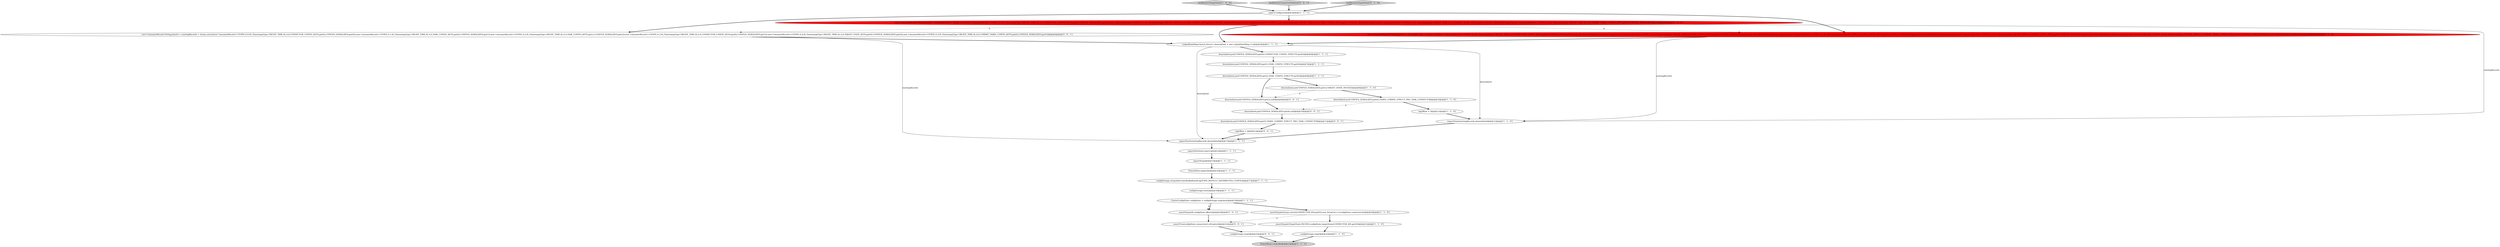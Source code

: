 digraph {
26 [style = filled, label = "deserialized.put(CONFIGS_SERIALIZED.get(4),null)@@@10@@@['0', '0', '1']", fillcolor = white, shape = ellipse image = "AAA0AAABBB3BBB"];
0 [style = filled, label = "configStorage.setupAndCreateKafkaBasedLog(TOPIC,DEFAULT_DISTRIBUTED_CONFIG)@@@17@@@['1', '1', '1']", fillcolor = white, shape = ellipse image = "AAA0AAABBB1BBB"];
31 [style = filled, label = "List<ConsumerRecord<String,byte((>> existingRecords = Arrays.asList(new ConsumerRecord<>(TOPIC,0,0,0L,TimestampType.CREATE_TIME,0L,0,0,CONNECTOR_CONFIG_KEYS.get(0),CONFIGS_SERIALIZED.get(0)),new ConsumerRecord<>(TOPIC,0,1,0L,TimestampType.CREATE_TIME,0L,0,0,TASK_CONFIG_KEYS.get(0),CONFIGS_SERIALIZED.get(1)),new ConsumerRecord<>(TOPIC,0,2,0L,TimestampType.CREATE_TIME,0L,0,0,TASK_CONFIG_KEYS.get(1),CONFIGS_SERIALIZED.get(2)),new ConsumerRecord<>(TOPIC,0,3,0L,TimestampType.CREATE_TIME,0L,0,0,CONNECTOR_CONFIG_KEYS.get(0),CONFIGS_SERIALIZED.get(3)),new ConsumerRecord<>(TOPIC,0,4,0L,TimestampType.CREATE_TIME,0L,0,0,TARGET_STATE_KEYS.get(0),CONFIGS_SERIALIZED.get(4)),new ConsumerRecord<>(TOPIC,0,5,0L,TimestampType.CREATE_TIME,0L,0,0,COMMIT_TASKS_CONFIG_KEYS.get(0),CONFIGS_SERIALIZED.get(5)))@@@4@@@['0', '0', '1']", fillcolor = white, shape = ellipse image = "AAA0AAABBB3BBB"];
18 [style = filled, label = "testRestoreTargetState['1', '0', '0']", fillcolor = lightgray, shape = diamond image = "AAA0AAABBB1BBB"];
7 [style = filled, label = "deserialized.put(CONFIGS_SERIALIZED.get(4),TASKS_COMMIT_STRUCT_TWO_TASK_CONNECTOR)@@@10@@@['1', '1', '0']", fillcolor = white, shape = ellipse image = "AAA0AAABBB1BBB"];
4 [style = filled, label = "deserialized.put(CONFIGS_SERIALIZED.get(0),CONNECTOR_CONFIG_STRUCTS.get(0))@@@6@@@['1', '1', '1']", fillcolor = white, shape = ellipse image = "AAA0AAABBB1BBB"];
1 [style = filled, label = "expectPartitionCount(1)@@@14@@@['1', '1', '1']", fillcolor = white, shape = ellipse image = "AAA0AAABBB1BBB"];
27 [style = filled, label = "deserialized.put(CONFIGS_SERIALIZED.get(5),TASKS_COMMIT_STRUCT_TWO_TASK_CONNECTOR)@@@11@@@['0', '0', '1']", fillcolor = white, shape = ellipse image = "AAA0AAABBB3BBB"];
32 [style = filled, label = "testRestoreConnectorDeletion['0', '0', '1']", fillcolor = lightgray, shape = diamond image = "AAA0AAABBB3BBB"];
3 [style = filled, label = "deserialized.put(CONFIGS_SERIALIZED.get(3),TARGET_STATE_PAUSED)@@@9@@@['1', '1', '0']", fillcolor = white, shape = ellipse image = "AAA0AAABBB1BBB"];
16 [style = filled, label = "assertEquals(TargetState.PAUSED,configState.targetState(CONNECTOR_IDS.get(0)))@@@21@@@['1', '1', '0']", fillcolor = white, shape = ellipse image = "AAA0AAABBB1BBB"];
24 [style = filled, label = "configStorage.stop()@@@22@@@['0', '0', '1']", fillcolor = white, shape = ellipse image = "AAA0AAABBB3BBB"];
5 [style = filled, label = "configStorage.stop()@@@22@@@['1', '1', '0']", fillcolor = white, shape = ellipse image = "AAA0AAABBB1BBB"];
14 [style = filled, label = "deserialized.put(CONFIGS_SERIALIZED.get(2),TASK_CONFIG_STRUCTS.get(0))@@@8@@@['1', '1', '1']", fillcolor = white, shape = ellipse image = "AAA0AAABBB1BBB"];
19 [style = filled, label = "expectConfigure()@@@3@@@['1', '1', '1']", fillcolor = white, shape = ellipse image = "AAA0AAABBB1BBB"];
23 [style = filled, label = "testRestoreTargetState['0', '1', '0']", fillcolor = lightgray, shape = diamond image = "AAA0AAABBB2BBB"];
17 [style = filled, label = "PowerMock.verifyAll()@@@23@@@['1', '1', '1']", fillcolor = lightgray, shape = ellipse image = "AAA0AAABBB1BBB"];
9 [style = filled, label = "ClusterConfigState configState = configStorage.snapshot()@@@19@@@['1', '1', '1']", fillcolor = white, shape = ellipse image = "AAA0AAABBB1BBB"];
21 [style = filled, label = "expectStop()@@@15@@@['1', '1', '1']", fillcolor = white, shape = ellipse image = "AAA0AAABBB1BBB"];
10 [style = filled, label = "List<ConsumerRecord<String,byte((>> existingRecords = Arrays.asList(new ConsumerRecord<>(TOPIC,0,0,0L,TimestampType.CREATE_TIME,0L,0,0,CONNECTOR_CONFIG_KEYS.get(0),CONFIGS_SERIALIZED.get(0)),new ConsumerRecord<>(TOPIC,0,1,0L,TimestampType.CREATE_TIME,0L,0,0,TASK_CONFIG_KEYS.get(0),CONFIGS_SERIALIZED.get(1)),new ConsumerRecord<>(TOPIC,0,2,0L,TimestampType.CREATE_TIME,0L,0,0,TASK_CONFIG_KEYS.get(1),CONFIGS_SERIALIZED.get(2)),new ConsumerRecord<>(TOPIC,0,3,0L,TimestampType.CREATE_TIME,0L,0,0,TARGET_STATE_KEYS.get(0),CONFIGS_SERIALIZED.get(3)),new ConsumerRecord<>(TOPIC,0,4,0L,TimestampType.CREATE_TIME,0L,0,0,COMMIT_TASKS_CONFIG_KEYS.get(0),CONFIGS_SERIALIZED.get(4)))@@@4@@@['1', '0', '0']", fillcolor = red, shape = ellipse image = "AAA1AAABBB1BBB"];
15 [style = filled, label = "expectStart(existingRecords,deserialized)@@@12@@@['1', '1', '0']", fillcolor = white, shape = ellipse image = "AAA0AAABBB1BBB"];
22 [style = filled, label = "List<ConsumerRecord<String,byte((>> existingRecords = Arrays.asList(new ConsumerRecord<>(TOPIC,0,0,0L,TimestampType.CREATE_TIME,0,0,CONNECTOR_CONFIG_KEYS.get(0),CONFIGS_SERIALIZED.get(0),new RecordHeaders(),Optional.empty()),new ConsumerRecord<>(TOPIC,0,1,0L,TimestampType.CREATE_TIME,0,0,TASK_CONFIG_KEYS.get(0),CONFIGS_SERIALIZED.get(1),new RecordHeaders(),Optional.empty()),new ConsumerRecord<>(TOPIC,0,2,0L,TimestampType.CREATE_TIME,0,0,TASK_CONFIG_KEYS.get(1),CONFIGS_SERIALIZED.get(2),new RecordHeaders(),Optional.empty()),new ConsumerRecord<>(TOPIC,0,3,0L,TimestampType.CREATE_TIME,0,0,TARGET_STATE_KEYS.get(0),CONFIGS_SERIALIZED.get(3),new RecordHeaders(),Optional.empty()),new ConsumerRecord<>(TOPIC,0,4,0L,TimestampType.CREATE_TIME,0,0,COMMIT_TASKS_CONFIG_KEYS.get(0),CONFIGS_SERIALIZED.get(4),new RecordHeaders(),Optional.empty()))@@@4@@@['0', '1', '0']", fillcolor = red, shape = ellipse image = "AAA1AAABBB2BBB"];
2 [style = filled, label = "deserialized.put(CONFIGS_SERIALIZED.get(1),TASK_CONFIG_STRUCTS.get(0))@@@7@@@['1', '1', '1']", fillcolor = white, shape = ellipse image = "AAA0AAABBB1BBB"];
12 [style = filled, label = "expectStart(existingRecords,deserialized)@@@13@@@['1', '1', '1']", fillcolor = white, shape = ellipse image = "AAA0AAABBB1BBB"];
30 [style = filled, label = "assertTrue(configState.connectors().isEmpty())@@@21@@@['0', '0', '1']", fillcolor = white, shape = ellipse image = "AAA0AAABBB3BBB"];
11 [style = filled, label = "configStorage.start()@@@18@@@['1', '1', '1']", fillcolor = white, shape = ellipse image = "AAA0AAABBB1BBB"];
28 [style = filled, label = "assertEquals(6,configState.offset())@@@20@@@['0', '0', '1']", fillcolor = white, shape = ellipse image = "AAA0AAABBB3BBB"];
6 [style = filled, label = "logOffset = 5@@@11@@@['1', '1', '0']", fillcolor = white, shape = ellipse image = "AAA0AAABBB1BBB"];
25 [style = filled, label = "logOffset = 6@@@12@@@['0', '0', '1']", fillcolor = white, shape = ellipse image = "AAA0AAABBB3BBB"];
8 [style = filled, label = "PowerMock.replayAll()@@@16@@@['1', '1', '1']", fillcolor = white, shape = ellipse image = "AAA0AAABBB1BBB"];
13 [style = filled, label = "assertEquals(Arrays.asList(CONNECTOR_IDS.get(0)),new ArrayList<>(configState.connectors()))@@@20@@@['1', '1', '0']", fillcolor = white, shape = ellipse image = "AAA0AAABBB1BBB"];
29 [style = filled, label = "deserialized.put(CONFIGS_SERIALIZED.get(3),null)@@@9@@@['0', '0', '1']", fillcolor = white, shape = ellipse image = "AAA0AAABBB3BBB"];
20 [style = filled, label = "LinkedHashMap<byte((,Struct> deserialized = new LinkedHashMap<>()@@@5@@@['1', '1', '1']", fillcolor = white, shape = ellipse image = "AAA0AAABBB1BBB"];
3->29 [style = dashed, label="0"];
14->3 [style = bold, label=""];
30->24 [style = bold, label=""];
10->20 [style = bold, label=""];
31->12 [style = solid, label="existingRecords"];
28->30 [style = bold, label=""];
19->31 [style = bold, label=""];
9->28 [style = dashed, label="0"];
21->8 [style = bold, label=""];
18->19 [style = bold, label=""];
10->31 [style = dashed, label="0"];
0->11 [style = bold, label=""];
19->10 [style = bold, label=""];
4->2 [style = bold, label=""];
32->19 [style = bold, label=""];
20->12 [style = solid, label="deserialized"];
10->22 [style = dashed, label="0"];
11->9 [style = bold, label=""];
12->1 [style = bold, label=""];
5->17 [style = bold, label=""];
13->16 [style = bold, label=""];
6->15 [style = bold, label=""];
20->4 [style = bold, label=""];
10->15 [style = solid, label="existingRecords"];
29->26 [style = bold, label=""];
8->0 [style = bold, label=""];
9->28 [style = bold, label=""];
26->27 [style = bold, label=""];
20->15 [style = solid, label="deserialized"];
22->20 [style = bold, label=""];
3->7 [style = bold, label=""];
25->12 [style = bold, label=""];
1->21 [style = bold, label=""];
23->19 [style = bold, label=""];
2->14 [style = bold, label=""];
7->6 [style = bold, label=""];
24->17 [style = bold, label=""];
14->29 [style = bold, label=""];
16->5 [style = bold, label=""];
15->12 [style = bold, label=""];
22->15 [style = solid, label="existingRecords"];
31->20 [style = bold, label=""];
7->26 [style = dashed, label="0"];
19->22 [style = bold, label=""];
27->25 [style = bold, label=""];
13->30 [style = dashed, label="0"];
9->13 [style = bold, label=""];
}
